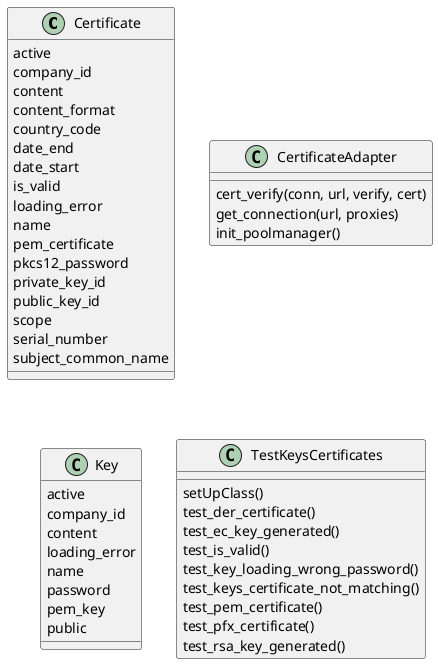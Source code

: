 @startuml classes_certificate
set namespaceSeparator none
class "Certificate" as odoo_src.odoo.addons.certificate.models.certificate.Certificate {
  active
  company_id
  content
  content_format
  country_code
  date_end
  date_start
  is_valid
  loading_error
  name
  pem_certificate
  pkcs12_password
  private_key_id
  public_key_id
  scope
  serial_number
  subject_common_name
}
class "CertificateAdapter" as odoo_src.odoo.addons.certificate.tools.certificate_adapter.CertificateAdapter {
  cert_verify(conn, url, verify, cert)
  get_connection(url, proxies)
  init_poolmanager()
}
class "Key" as odoo_src.odoo.addons.certificate.models.key.Key {
  active
  company_id
  content
  loading_error
  name
  password
  pem_key
  public
}
class "TestKeysCertificates" as odoo_src.odoo.addons.certificate.tests.test_keys_certificates.TestKeysCertificates {
  setUpClass()
  test_der_certificate()
  test_ec_key_generated()
  test_is_valid()
  test_key_loading_wrong_password()
  test_keys_certificate_not_matching()
  test_pem_certificate()
  test_pfx_certificate()
  test_rsa_key_generated()
}
@enduml
